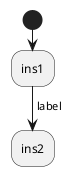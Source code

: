 {
  "sha1": "c48uptucl69rgpcf0kmupey52o2au11",
  "insertion": {
    "when": "2024-06-01T09:03:00.877Z",
    "user": "plantuml@gmail.com"
  }
}
@startuml
start
:ins1;
-> label;
:ins2;
@enduml
